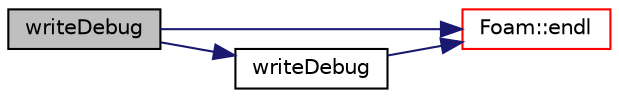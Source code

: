 digraph "writeDebug"
{
  bgcolor="transparent";
  edge [fontname="Helvetica",fontsize="10",labelfontname="Helvetica",labelfontsize="10"];
  node [fontname="Helvetica",fontsize="10",shape=record];
  rankdir="LR";
  Node1 [label="writeDebug",height=0.2,width=0.4,color="black", fillcolor="grey75", style="filled", fontcolor="black"];
  Node1 -> Node2 [color="midnightblue",fontsize="10",style="solid",fontname="Helvetica"];
  Node2 [label="Foam::endl",height=0.2,width=0.4,color="red",URL="$a10758.html#a2db8fe02a0d3909e9351bb4275b23ce4",tooltip="Add newline and flush stream. "];
  Node1 -> Node3 [color="midnightblue",fontsize="10",style="solid",fontname="Helvetica"];
  Node3 [label="writeDebug",height=0.2,width=0.4,color="black",URL="$a02649.html#a8c4344b15f7e7c6ab87b93bee4fc39f9",tooltip="Write part of contents nicely formatted. Prints labels only. "];
  Node3 -> Node2 [color="midnightblue",fontsize="10",style="solid",fontname="Helvetica"];
}
